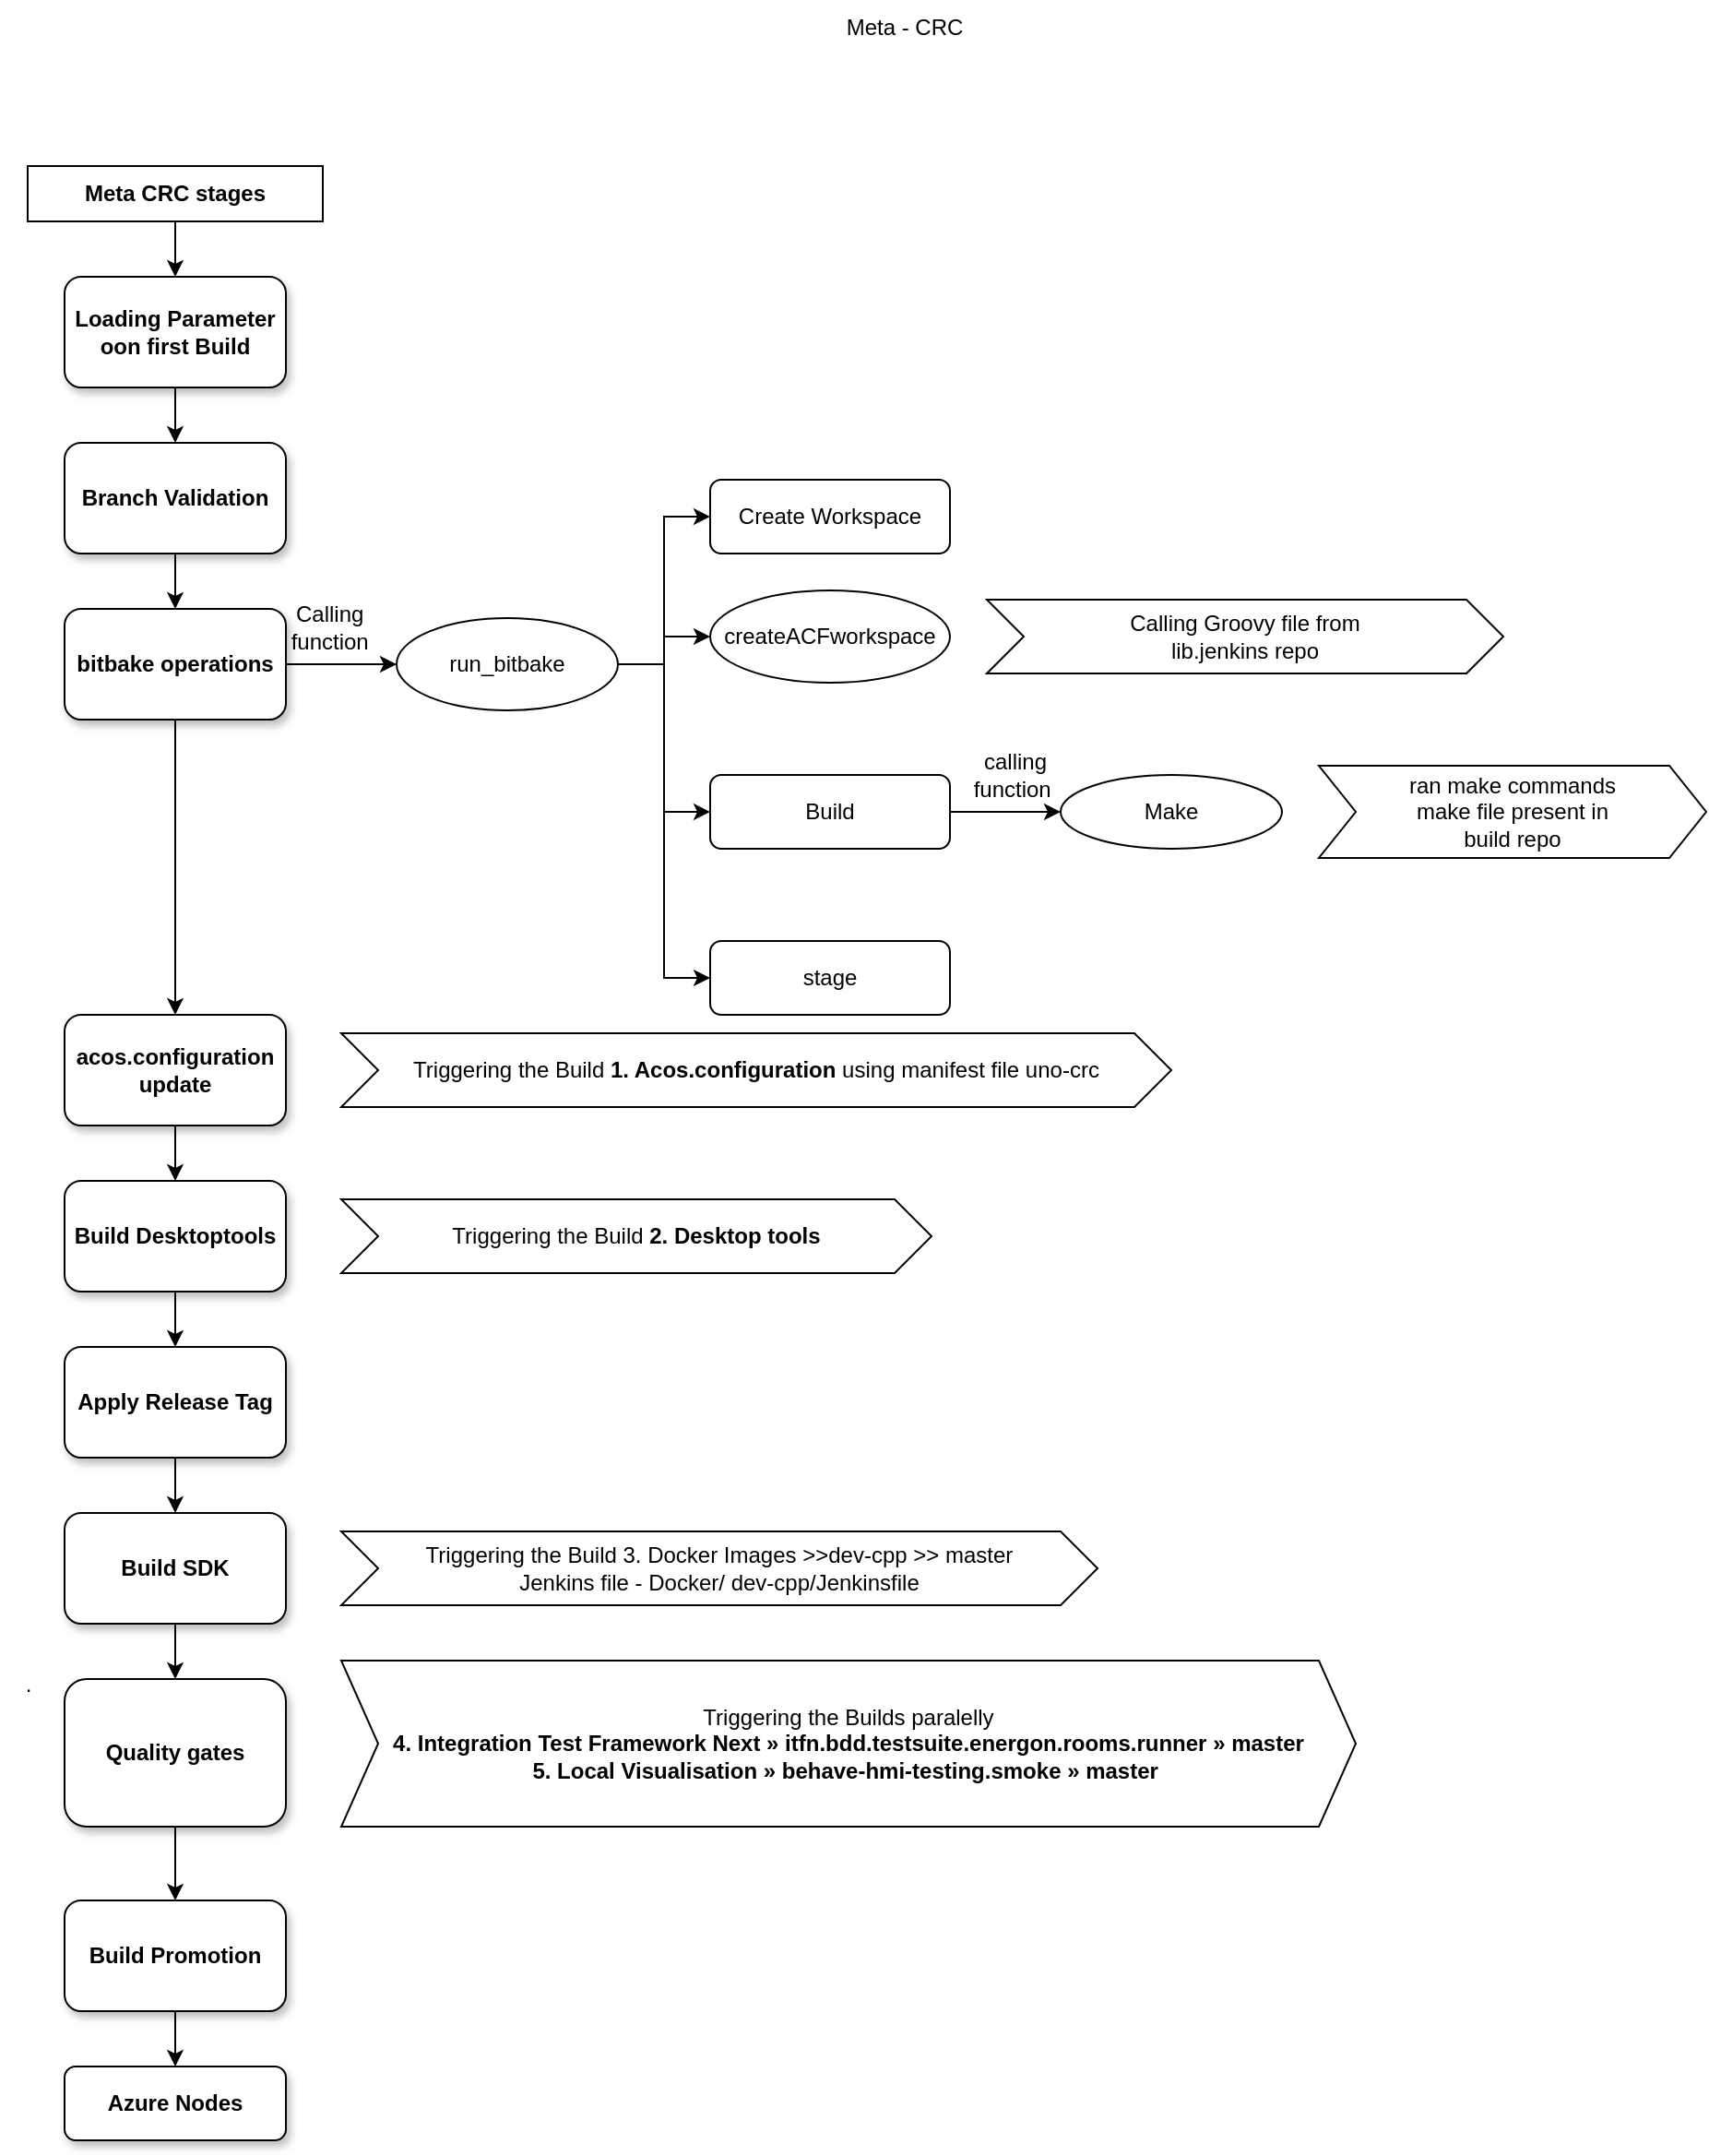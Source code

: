 <mxfile version="24.6.4" type="github">
  <diagram name="Page-1" id="8J8CI9a2RkK4PR5-pnM1">
    <mxGraphModel dx="2204" dy="558" grid="1" gridSize="10" guides="1" tooltips="1" connect="1" arrows="1" fold="1" page="1" pageScale="1" pageWidth="850" pageHeight="1100" math="0" shadow="0">
      <root>
        <mxCell id="0" />
        <mxCell id="1" parent="0" />
        <mxCell id="qxKDzWrQgZj0N8IZbKUJ-59" value="" style="edgeStyle=orthogonalEdgeStyle;rounded=0;orthogonalLoop=1;jettySize=auto;html=1;" edge="1" parent="1" source="qxKDzWrQgZj0N8IZbKUJ-1" target="qxKDzWrQgZj0N8IZbKUJ-2">
          <mxGeometry relative="1" as="geometry" />
        </mxCell>
        <mxCell id="qxKDzWrQgZj0N8IZbKUJ-1" value="&lt;b&gt;Loading Parameter oon first Build&lt;/b&gt;" style="rounded=1;whiteSpace=wrap;html=1;shadow=1;" vertex="1" parent="1">
          <mxGeometry x="30" y="190" width="120" height="60" as="geometry" />
        </mxCell>
        <mxCell id="qxKDzWrQgZj0N8IZbKUJ-60" value="" style="edgeStyle=orthogonalEdgeStyle;rounded=0;orthogonalLoop=1;jettySize=auto;html=1;" edge="1" parent="1" source="qxKDzWrQgZj0N8IZbKUJ-2" target="qxKDzWrQgZj0N8IZbKUJ-3">
          <mxGeometry relative="1" as="geometry" />
        </mxCell>
        <mxCell id="qxKDzWrQgZj0N8IZbKUJ-2" value="&lt;b&gt;Branch Validation&lt;/b&gt;" style="rounded=1;whiteSpace=wrap;html=1;shadow=1;" vertex="1" parent="1">
          <mxGeometry x="30" y="280" width="120" height="60" as="geometry" />
        </mxCell>
        <mxCell id="qxKDzWrQgZj0N8IZbKUJ-8" style="edgeStyle=orthogonalEdgeStyle;rounded=0;orthogonalLoop=1;jettySize=auto;html=1;exitX=1;exitY=0.5;exitDx=0;exitDy=0;entryX=0;entryY=0.5;entryDx=0;entryDy=0;" edge="1" parent="1" source="qxKDzWrQgZj0N8IZbKUJ-3" target="qxKDzWrQgZj0N8IZbKUJ-5">
          <mxGeometry relative="1" as="geometry" />
        </mxCell>
        <mxCell id="qxKDzWrQgZj0N8IZbKUJ-3" value="&lt;b&gt;bitbake operations&lt;/b&gt;" style="rounded=1;whiteSpace=wrap;html=1;shadow=1;" vertex="1" parent="1">
          <mxGeometry x="30" y="370" width="120" height="60" as="geometry" />
        </mxCell>
        <mxCell id="qxKDzWrQgZj0N8IZbKUJ-20" style="edgeStyle=orthogonalEdgeStyle;rounded=0;orthogonalLoop=1;jettySize=auto;html=1;exitX=1;exitY=0.5;exitDx=0;exitDy=0;entryX=0;entryY=0.5;entryDx=0;entryDy=0;" edge="1" parent="1" source="qxKDzWrQgZj0N8IZbKUJ-5" target="qxKDzWrQgZj0N8IZbKUJ-12">
          <mxGeometry relative="1" as="geometry" />
        </mxCell>
        <mxCell id="qxKDzWrQgZj0N8IZbKUJ-22" style="edgeStyle=orthogonalEdgeStyle;rounded=0;orthogonalLoop=1;jettySize=auto;html=1;exitX=1;exitY=0.5;exitDx=0;exitDy=0;entryX=0;entryY=0.5;entryDx=0;entryDy=0;" edge="1" parent="1" source="qxKDzWrQgZj0N8IZbKUJ-5" target="qxKDzWrQgZj0N8IZbKUJ-10">
          <mxGeometry relative="1" as="geometry" />
        </mxCell>
        <mxCell id="qxKDzWrQgZj0N8IZbKUJ-24" style="edgeStyle=orthogonalEdgeStyle;rounded=0;orthogonalLoop=1;jettySize=auto;html=1;exitX=1;exitY=0.5;exitDx=0;exitDy=0;entryX=0;entryY=0.5;entryDx=0;entryDy=0;" edge="1" parent="1" source="qxKDzWrQgZj0N8IZbKUJ-5" target="qxKDzWrQgZj0N8IZbKUJ-11">
          <mxGeometry relative="1" as="geometry" />
        </mxCell>
        <mxCell id="qxKDzWrQgZj0N8IZbKUJ-33" style="edgeStyle=orthogonalEdgeStyle;rounded=0;orthogonalLoop=1;jettySize=auto;html=1;exitX=1;exitY=0.5;exitDx=0;exitDy=0;entryX=0;entryY=0.5;entryDx=0;entryDy=0;" edge="1" parent="1" source="qxKDzWrQgZj0N8IZbKUJ-5" target="qxKDzWrQgZj0N8IZbKUJ-25">
          <mxGeometry relative="1" as="geometry" />
        </mxCell>
        <mxCell id="qxKDzWrQgZj0N8IZbKUJ-5" value="run_bitbake" style="ellipse;whiteSpace=wrap;html=1;" vertex="1" parent="1">
          <mxGeometry x="210" y="375" width="120" height="50" as="geometry" />
        </mxCell>
        <mxCell id="qxKDzWrQgZj0N8IZbKUJ-9" value="Calling&amp;nbsp;&lt;br&gt;function&amp;nbsp;" style="text;html=1;align=center;verticalAlign=middle;resizable=0;points=[];autosize=1;strokeColor=none;fillColor=none;" vertex="1" parent="1">
          <mxGeometry x="140" y="360" width="70" height="40" as="geometry" />
        </mxCell>
        <mxCell id="qxKDzWrQgZj0N8IZbKUJ-10" value="Create Workspace" style="rounded=1;whiteSpace=wrap;html=1;" vertex="1" parent="1">
          <mxGeometry x="380" y="300" width="130" height="40" as="geometry" />
        </mxCell>
        <mxCell id="qxKDzWrQgZj0N8IZbKUJ-28" style="edgeStyle=orthogonalEdgeStyle;rounded=0;orthogonalLoop=1;jettySize=auto;html=1;exitX=1;exitY=0.5;exitDx=0;exitDy=0;entryX=0;entryY=0.5;entryDx=0;entryDy=0;" edge="1" parent="1" source="qxKDzWrQgZj0N8IZbKUJ-11" target="qxKDzWrQgZj0N8IZbKUJ-26">
          <mxGeometry relative="1" as="geometry" />
        </mxCell>
        <mxCell id="qxKDzWrQgZj0N8IZbKUJ-11" value="Build" style="rounded=1;whiteSpace=wrap;html=1;" vertex="1" parent="1">
          <mxGeometry x="380" y="460" width="130" height="40" as="geometry" />
        </mxCell>
        <mxCell id="qxKDzWrQgZj0N8IZbKUJ-12" value="createACFworkspace" style="ellipse;whiteSpace=wrap;html=1;fontStyle=0" vertex="1" parent="1">
          <mxGeometry x="380" y="360" width="130" height="50" as="geometry" />
        </mxCell>
        <mxCell id="qxKDzWrQgZj0N8IZbKUJ-18" value="Calling Groovy file from &lt;br/&gt;lib.jenkins repo&lt;div style=&quot;display:none&quot; id=&quot;SDCloudData&quot;&gt;&lt;/div&gt;" style="shape=step;perimeter=stepPerimeter;whiteSpace=wrap;html=1;fixedSize=1;" vertex="1" parent="1">
          <mxGeometry x="530" y="365" width="280" height="40" as="geometry" />
        </mxCell>
        <mxCell id="qxKDzWrQgZj0N8IZbKUJ-25" value="stage" style="rounded=1;whiteSpace=wrap;html=1;" vertex="1" parent="1">
          <mxGeometry x="380" y="550" width="130" height="40" as="geometry" />
        </mxCell>
        <mxCell id="qxKDzWrQgZj0N8IZbKUJ-26" value="Make" style="ellipse;whiteSpace=wrap;html=1;" vertex="1" parent="1">
          <mxGeometry x="570" y="460" width="120" height="40" as="geometry" />
        </mxCell>
        <mxCell id="qxKDzWrQgZj0N8IZbKUJ-29" value="calling&lt;br&gt;function&amp;nbsp;" style="text;html=1;align=center;verticalAlign=middle;resizable=0;points=[];autosize=1;strokeColor=none;fillColor=none;" vertex="1" parent="1">
          <mxGeometry x="510" y="440" width="70" height="40" as="geometry" />
        </mxCell>
        <mxCell id="qxKDzWrQgZj0N8IZbKUJ-30" value="ran make commands &lt;br/&gt;make file present in &lt;br/&gt;build repo&lt;div style=&quot;display:none&quot; id=&quot;SDCloudData&quot;&gt;&lt;/div&gt;" style="shape=step;perimeter=stepPerimeter;whiteSpace=wrap;html=1;fixedSize=1;" vertex="1" parent="1">
          <mxGeometry x="710" y="455" width="210" height="50" as="geometry" />
        </mxCell>
        <mxCell id="qxKDzWrQgZj0N8IZbKUJ-63" value="" style="edgeStyle=orthogonalEdgeStyle;rounded=0;orthogonalLoop=1;jettySize=auto;html=1;" edge="1" parent="1" source="qxKDzWrQgZj0N8IZbKUJ-34" target="qxKDzWrQgZj0N8IZbKUJ-36">
          <mxGeometry relative="1" as="geometry" />
        </mxCell>
        <mxCell id="qxKDzWrQgZj0N8IZbKUJ-34" value="&lt;b&gt;acos.configuration update&lt;/b&gt;" style="rounded=1;whiteSpace=wrap;html=1;shadow=1;" vertex="1" parent="1">
          <mxGeometry x="30" y="590" width="120" height="60" as="geometry" />
        </mxCell>
        <mxCell id="qxKDzWrQgZj0N8IZbKUJ-35" value="Triggering the Build &lt;b&gt;1. Acos.configuration&lt;/b&gt; using manifest file uno-crc&lt;div style=&quot;display:none&quot; id=&quot;SDCloudData&quot;&gt;&lt;/div&gt;" style="shape=step;perimeter=stepPerimeter;whiteSpace=wrap;html=1;fixedSize=1;" vertex="1" parent="1">
          <mxGeometry x="180" y="600" width="450" height="40" as="geometry" />
        </mxCell>
        <mxCell id="qxKDzWrQgZj0N8IZbKUJ-65" value="" style="edgeStyle=orthogonalEdgeStyle;rounded=0;orthogonalLoop=1;jettySize=auto;html=1;" edge="1" parent="1" source="qxKDzWrQgZj0N8IZbKUJ-36" target="qxKDzWrQgZj0N8IZbKUJ-38">
          <mxGeometry relative="1" as="geometry" />
        </mxCell>
        <mxCell id="qxKDzWrQgZj0N8IZbKUJ-36" value="&lt;b&gt;Build Desktoptools&lt;/b&gt;" style="rounded=1;whiteSpace=wrap;html=1;shadow=1;" vertex="1" parent="1">
          <mxGeometry x="30" y="680" width="120" height="60" as="geometry" />
        </mxCell>
        <mxCell id="qxKDzWrQgZj0N8IZbKUJ-37" value="Triggering the Build &lt;b&gt;2. Desktop tools&lt;/b&gt;&lt;div style=&quot;display:none&quot; id=&quot;SDCloudData&quot;&gt;&lt;/div&gt;" style="shape=step;perimeter=stepPerimeter;whiteSpace=wrap;html=1;fixedSize=1;" vertex="1" parent="1">
          <mxGeometry x="180" y="690" width="320" height="40" as="geometry" />
        </mxCell>
        <mxCell id="qxKDzWrQgZj0N8IZbKUJ-66" value="" style="edgeStyle=orthogonalEdgeStyle;rounded=0;orthogonalLoop=1;jettySize=auto;html=1;" edge="1" parent="1" source="qxKDzWrQgZj0N8IZbKUJ-38" target="qxKDzWrQgZj0N8IZbKUJ-39">
          <mxGeometry relative="1" as="geometry" />
        </mxCell>
        <mxCell id="qxKDzWrQgZj0N8IZbKUJ-38" value="&lt;b&gt;Apply Release Tag&lt;/b&gt;" style="rounded=1;whiteSpace=wrap;html=1;shadow=1;" vertex="1" parent="1">
          <mxGeometry x="30" y="770" width="120" height="60" as="geometry" />
        </mxCell>
        <mxCell id="qxKDzWrQgZj0N8IZbKUJ-67" value="" style="edgeStyle=orthogonalEdgeStyle;rounded=0;orthogonalLoop=1;jettySize=auto;html=1;" edge="1" parent="1" source="qxKDzWrQgZj0N8IZbKUJ-39" target="qxKDzWrQgZj0N8IZbKUJ-41">
          <mxGeometry relative="1" as="geometry" />
        </mxCell>
        <mxCell id="qxKDzWrQgZj0N8IZbKUJ-39" value="&lt;b&gt;Build SDK&lt;/b&gt;" style="rounded=1;whiteSpace=wrap;html=1;shadow=1;" vertex="1" parent="1">
          <mxGeometry x="30" y="860" width="120" height="60" as="geometry" />
        </mxCell>
        <mxCell id="qxKDzWrQgZj0N8IZbKUJ-40" value="Triggering the Build 3. Docker Images &amp;gt;&amp;gt;dev-cpp &amp;gt;&amp;gt; master&lt;br/&gt;Jenkins file  - Docker/ dev-cpp/Jenkinsfile&lt;div style=&quot;display:none&quot; id=&quot;SDCloudData&quot;&gt;&lt;/div&gt;" style="shape=step;perimeter=stepPerimeter;whiteSpace=wrap;html=1;fixedSize=1;" vertex="1" parent="1">
          <mxGeometry x="180" y="870" width="410" height="40" as="geometry" />
        </mxCell>
        <mxCell id="qxKDzWrQgZj0N8IZbKUJ-68" value="" style="edgeStyle=orthogonalEdgeStyle;rounded=0;orthogonalLoop=1;jettySize=auto;html=1;" edge="1" parent="1" source="qxKDzWrQgZj0N8IZbKUJ-41" target="qxKDzWrQgZj0N8IZbKUJ-43">
          <mxGeometry relative="1" as="geometry" />
        </mxCell>
        <mxCell id="qxKDzWrQgZj0N8IZbKUJ-41" value="&lt;b&gt;Quality gates&lt;/b&gt;" style="rounded=1;whiteSpace=wrap;html=1;shadow=1;" vertex="1" parent="1">
          <mxGeometry x="30" y="950" width="120" height="80" as="geometry" />
        </mxCell>
        <mxCell id="qxKDzWrQgZj0N8IZbKUJ-42" value="Triggering the Builds paralelly&lt;br&gt;&lt;b&gt;4. Integration Test Framework Next » itfn.bdd.testsuite.energon.rooms.runner » master&lt;/b&gt;&lt;br&gt;&lt;b&gt;5. Local Visualisation » behave-hmi-testing.smoke » master&amp;nbsp;&lt;/b&gt;&lt;br&gt;&lt;div style=&quot;display:none&quot; id=&quot;SDCloudData&quot;&gt;&lt;/div&gt;" style="shape=step;perimeter=stepPerimeter;whiteSpace=wrap;html=1;fixedSize=1;" vertex="1" parent="1">
          <mxGeometry x="180" y="940" width="550" height="90" as="geometry" />
        </mxCell>
        <mxCell id="qxKDzWrQgZj0N8IZbKUJ-72" value="" style="edgeStyle=orthogonalEdgeStyle;rounded=0;orthogonalLoop=1;jettySize=auto;html=1;" edge="1" parent="1" source="qxKDzWrQgZj0N8IZbKUJ-43" target="qxKDzWrQgZj0N8IZbKUJ-44">
          <mxGeometry relative="1" as="geometry" />
        </mxCell>
        <mxCell id="qxKDzWrQgZj0N8IZbKUJ-43" value="&lt;b&gt;Build Promotion&lt;/b&gt;" style="rounded=1;whiteSpace=wrap;html=1;shadow=1;" vertex="1" parent="1">
          <mxGeometry x="30" y="1070" width="120" height="60" as="geometry" />
        </mxCell>
        <mxCell id="qxKDzWrQgZj0N8IZbKUJ-44" value="&lt;b&gt;Azure Nodes&lt;/b&gt;" style="rounded=1;whiteSpace=wrap;html=1;shadow=1;" vertex="1" parent="1">
          <mxGeometry x="30" y="1160" width="120" height="40" as="geometry" />
        </mxCell>
        <mxCell id="qxKDzWrQgZj0N8IZbKUJ-45" value="Meta - CRC" style="text;html=1;align=center;verticalAlign=middle;resizable=0;points=[];autosize=1;strokeColor=none;fillColor=none;" vertex="1" parent="1">
          <mxGeometry x="440" y="40" width="90" height="30" as="geometry" />
        </mxCell>
        <mxCell id="qxKDzWrQgZj0N8IZbKUJ-58" value="" style="edgeStyle=orthogonalEdgeStyle;rounded=0;orthogonalLoop=1;jettySize=auto;html=1;" edge="1" parent="1" source="qxKDzWrQgZj0N8IZbKUJ-46" target="qxKDzWrQgZj0N8IZbKUJ-1">
          <mxGeometry relative="1" as="geometry" />
        </mxCell>
        <mxCell id="qxKDzWrQgZj0N8IZbKUJ-46" value="&lt;b&gt;Meta CRC stages&lt;/b&gt;" style="whiteSpace=wrap;html=1;" vertex="1" parent="1">
          <mxGeometry x="10" y="130" width="160" height="30" as="geometry" />
        </mxCell>
        <mxCell id="qxKDzWrQgZj0N8IZbKUJ-62" value="" style="endArrow=classic;html=1;rounded=0;entryX=0.5;entryY=0;entryDx=0;entryDy=0;exitX=0.5;exitY=1;exitDx=0;exitDy=0;" edge="1" parent="1" source="qxKDzWrQgZj0N8IZbKUJ-3" target="qxKDzWrQgZj0N8IZbKUJ-34">
          <mxGeometry width="50" height="50" relative="1" as="geometry">
            <mxPoint x="100" y="470" as="sourcePoint" />
            <mxPoint x="100" y="490" as="targetPoint" />
          </mxGeometry>
        </mxCell>
        <mxCell id="qxKDzWrQgZj0N8IZbKUJ-73" value="." style="text;html=1;align=center;verticalAlign=middle;resizable=0;points=[];autosize=1;strokeColor=none;fillColor=none;" vertex="1" parent="1">
          <mxGeometry x="-5" y="938" width="30" height="30" as="geometry" />
        </mxCell>
      </root>
    </mxGraphModel>
  </diagram>
</mxfile>
